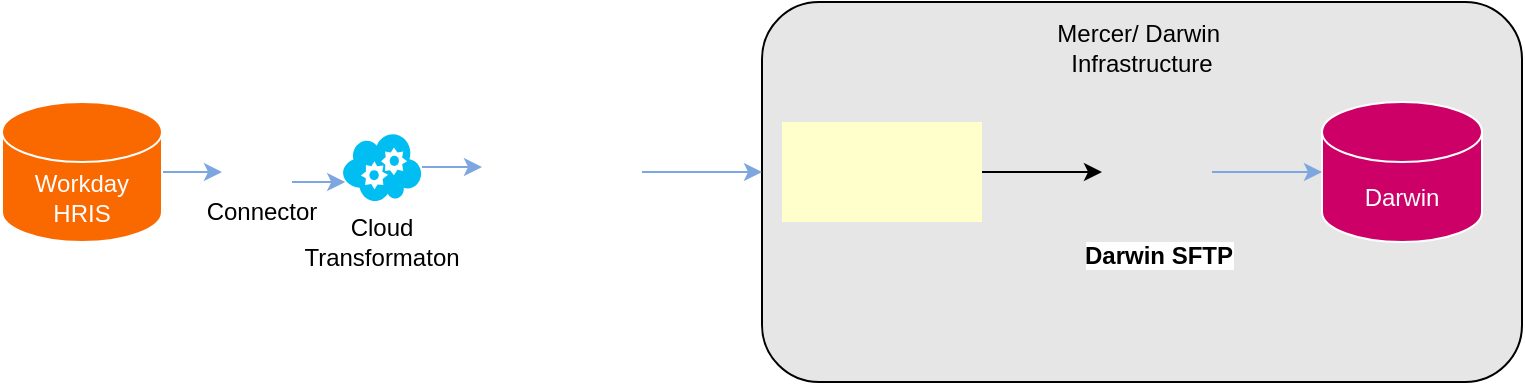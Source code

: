 <mxfile version="24.7.8">
  <diagram name="Page-1" id="A9XR1jZGHq--YnNvkIuj">
    <mxGraphModel dx="1039" dy="557" grid="1" gridSize="10" guides="1" tooltips="1" connect="1" arrows="1" fold="1" page="1" pageScale="1" pageWidth="850" pageHeight="1100" math="0" shadow="0">
      <root>
        <mxCell id="0" />
        <mxCell id="1" parent="0" />
        <mxCell id="HOEGeLbAy4G5C-rbRLAX-3" value="Mercer/ Darwin&amp;nbsp;&lt;div&gt;Infrastructure&lt;/div&gt;&lt;div&gt;&lt;br&gt;&lt;/div&gt;&lt;div&gt;&lt;br&gt;&lt;/div&gt;&lt;div&gt;&lt;br&gt;&lt;/div&gt;&lt;div&gt;&lt;br&gt;&lt;/div&gt;&lt;div&gt;&lt;br&gt;&lt;/div&gt;&lt;div&gt;&lt;br&gt;&lt;/div&gt;&lt;div&gt;&lt;br&gt;&lt;/div&gt;&lt;div&gt;&lt;br&gt;&lt;/div&gt;&lt;div&gt;&lt;br&gt;&lt;/div&gt;&lt;div&gt;&lt;br&gt;&lt;/div&gt;" style="rounded=1;whiteSpace=wrap;html=1;fillColor=#E6E6E6;" vertex="1" parent="1">
          <mxGeometry x="430" y="210" width="380" height="190" as="geometry" />
        </mxCell>
        <mxCell id="-0u0BnXHOa6PvTaj0j1a-3" style="edgeStyle=orthogonalEdgeStyle;rounded=0;orthogonalLoop=1;jettySize=auto;html=1;endArrow=classic;endFill=1;strokeColor=#7EA6E0;" parent="1" source="-0u0BnXHOa6PvTaj0j1a-1" edge="1">
          <mxGeometry relative="1" as="geometry">
            <mxPoint x="160" y="295" as="targetPoint" />
          </mxGeometry>
        </mxCell>
        <mxCell id="-0u0BnXHOa6PvTaj0j1a-1" value="&lt;font color=&quot;#ffffff&quot;&gt;Workday HRIS&lt;/font&gt;" style="shape=cylinder3;whiteSpace=wrap;html=1;boundedLbl=1;backgroundOutline=1;size=15;fillColor=#fa6800;fontColor=#000000;strokeColor=#FFFFFF;" parent="1" vertex="1">
          <mxGeometry x="50" y="260" width="80" height="70" as="geometry" />
        </mxCell>
        <mxCell id="-0u0BnXHOa6PvTaj0j1a-2" value="&lt;font color=&quot;#ffffff&quot;&gt;Darwin&lt;/font&gt;" style="shape=cylinder3;whiteSpace=wrap;html=1;boundedLbl=1;backgroundOutline=1;size=15;fillColor=#CC0066;fontColor=#000000;strokeColor=#FFFFFF;" parent="1" vertex="1">
          <mxGeometry x="710" y="260" width="80" height="70" as="geometry" />
        </mxCell>
        <mxCell id="-0u0BnXHOa6PvTaj0j1a-4" value="&lt;b&gt;Darwin SFTP&lt;/b&gt;" style="shape=image;html=1;verticalAlign=top;verticalLabelPosition=bottom;labelBackgroundColor=#ffffff;imageAspect=0;aspect=fixed;image=https://cdn2.iconfinder.com/data/icons/whcompare-servers-web-hosting/50/sftp-128.png" parent="1" vertex="1">
          <mxGeometry x="600" y="267.5" width="55" height="55" as="geometry" />
        </mxCell>
        <mxCell id="-0u0BnXHOa6PvTaj0j1a-7" value="" style="shape=image;verticalLabelPosition=bottom;labelBackgroundColor=default;verticalAlign=top;aspect=fixed;imageAspect=0;image=https://cdn-icons-png.flaticon.com/512/9159/9159105.png;" parent="1" vertex="1">
          <mxGeometry x="290" y="275" width="40" height="40" as="geometry" />
        </mxCell>
        <mxCell id="-0u0BnXHOa6PvTaj0j1a-20" style="edgeStyle=orthogonalEdgeStyle;rounded=0;orthogonalLoop=1;jettySize=auto;html=1;strokeColor=#7EA6E0;align=center;verticalAlign=middle;fontFamily=Helvetica;fontSize=11;fontColor=default;labelBackgroundColor=default;endArrow=classic;endFill=1;" parent="1" source="-0u0BnXHOa6PvTaj0j1a-8" edge="1">
          <mxGeometry relative="1" as="geometry">
            <mxPoint x="430" y="295" as="targetPoint" />
          </mxGeometry>
        </mxCell>
        <mxCell id="-0u0BnXHOa6PvTaj0j1a-8" value="" style="shape=image;verticalLabelPosition=bottom;labelBackgroundColor=default;verticalAlign=top;aspect=fixed;imageAspect=0;image=https://cdn-icons-png.flaticon.com/512/9159/9159105.png;" parent="1" vertex="1">
          <mxGeometry x="330" y="275" width="40" height="40" as="geometry" />
        </mxCell>
        <mxCell id="-0u0BnXHOa6PvTaj0j1a-10" style="edgeStyle=orthogonalEdgeStyle;rounded=0;orthogonalLoop=1;jettySize=auto;html=1;entryX=0;entryY=0.5;entryDx=0;entryDy=0;entryPerimeter=0;strokeColor=#7EA6E0;align=center;verticalAlign=middle;fontFamily=Helvetica;fontSize=11;fontColor=default;labelBackgroundColor=default;endArrow=classic;endFill=1;" parent="1" source="-0u0BnXHOa6PvTaj0j1a-4" target="-0u0BnXHOa6PvTaj0j1a-2" edge="1">
          <mxGeometry relative="1" as="geometry" />
        </mxCell>
        <mxCell id="-0u0BnXHOa6PvTaj0j1a-19" style="edgeStyle=orthogonalEdgeStyle;rounded=0;orthogonalLoop=1;jettySize=auto;html=1;strokeColor=#7EA6E0;align=center;verticalAlign=middle;fontFamily=Helvetica;fontSize=11;fontColor=default;labelBackgroundColor=default;endArrow=classic;endFill=1;" parent="1" source="-0u0BnXHOa6PvTaj0j1a-12" edge="1">
          <mxGeometry relative="1" as="geometry">
            <mxPoint x="290" y="292.5" as="targetPoint" />
          </mxGeometry>
        </mxCell>
        <mxCell id="-0u0BnXHOa6PvTaj0j1a-12" value="" style="verticalLabelPosition=bottom;html=1;verticalAlign=top;align=center;strokeColor=none;fillColor=#00BEF2;shape=mxgraph.azure.cloud_service;" parent="1" vertex="1">
          <mxGeometry x="220" y="275" width="40" height="35" as="geometry" />
        </mxCell>
        <mxCell id="-0u0BnXHOa6PvTaj0j1a-13" value="" style="shape=image;html=1;verticalAlign=top;verticalLabelPosition=bottom;labelBackgroundColor=#ffffff;imageAspect=0;aspect=fixed;image=https://cdn1.iconfinder.com/data/icons/hawcons/32/699265-icon-37-file-xml-128.png" parent="1" vertex="1">
          <mxGeometry x="160" y="275" width="40" height="40" as="geometry" />
        </mxCell>
        <mxCell id="-0u0BnXHOa6PvTaj0j1a-14" value="Connector" style="text;html=1;align=center;verticalAlign=middle;whiteSpace=wrap;rounded=0;" parent="1" vertex="1">
          <mxGeometry x="150" y="300" width="60" height="30" as="geometry" />
        </mxCell>
        <mxCell id="-0u0BnXHOa6PvTaj0j1a-15" value="Cloud Transformaton" style="text;html=1;align=center;verticalAlign=middle;whiteSpace=wrap;rounded=0;" parent="1" vertex="1">
          <mxGeometry x="210" y="315" width="60" height="30" as="geometry" />
        </mxCell>
        <mxCell id="-0u0BnXHOa6PvTaj0j1a-16" style="edgeStyle=orthogonalEdgeStyle;rounded=0;orthogonalLoop=1;jettySize=auto;html=1;endArrow=classic;endFill=1;strokeColor=#7EA6E0;entryX=0.04;entryY=0.72;entryDx=0;entryDy=0;entryPerimeter=0;exitX=0.75;exitY=0;exitDx=0;exitDy=0;" parent="1" source="-0u0BnXHOa6PvTaj0j1a-14" target="-0u0BnXHOa6PvTaj0j1a-12" edge="1">
          <mxGeometry relative="1" as="geometry">
            <mxPoint x="170" y="305" as="targetPoint" />
            <mxPoint x="140" y="305" as="sourcePoint" />
          </mxGeometry>
        </mxCell>
        <mxCell id="HOEGeLbAy4G5C-rbRLAX-2" style="edgeStyle=orthogonalEdgeStyle;rounded=0;orthogonalLoop=1;jettySize=auto;html=1;entryX=0;entryY=0.5;entryDx=0;entryDy=0;" edge="1" parent="1" source="HOEGeLbAy4G5C-rbRLAX-1" target="-0u0BnXHOa6PvTaj0j1a-4">
          <mxGeometry relative="1" as="geometry" />
        </mxCell>
        <mxCell id="HOEGeLbAy4G5C-rbRLAX-1" value="" style="shape=image;verticalLabelPosition=bottom;labelBackgroundColor=default;verticalAlign=top;aspect=fixed;imageAspect=0;image=https://argondigital.com/wp-content/uploads/2023/04/partner-logo-boomi.png;imageBackground=#FFFFCC;" vertex="1" parent="1">
          <mxGeometry x="440" y="270" width="100" height="50" as="geometry" />
        </mxCell>
      </root>
    </mxGraphModel>
  </diagram>
</mxfile>
